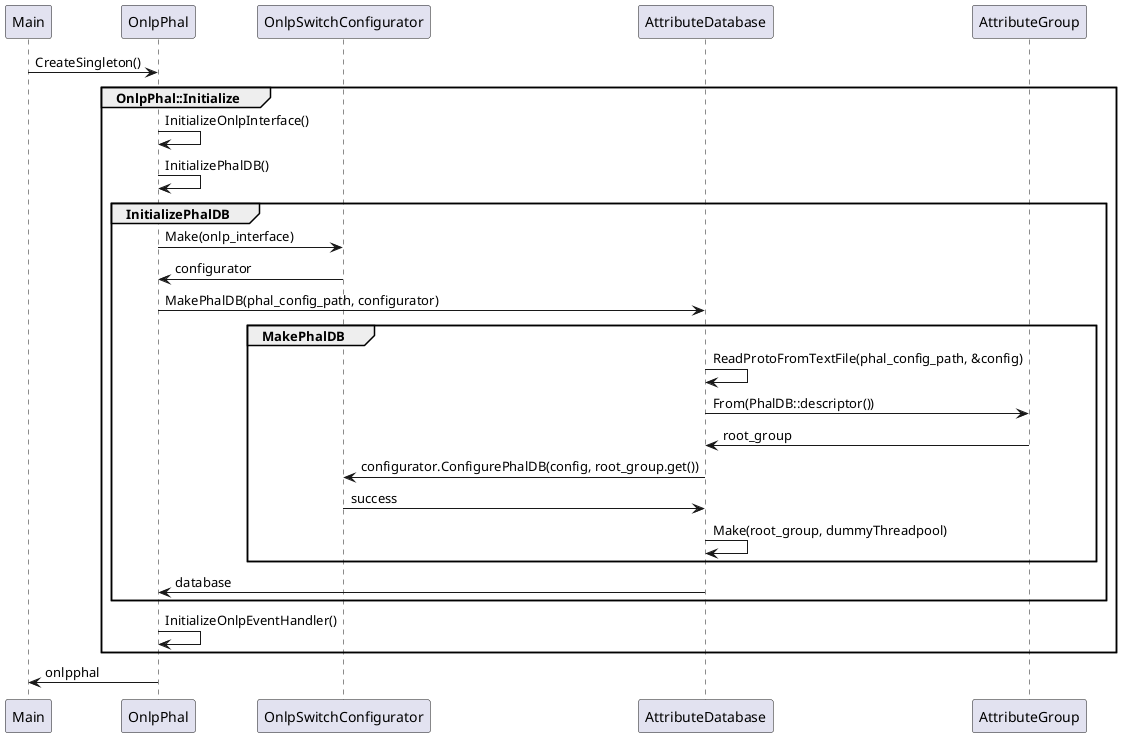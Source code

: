 @startuml
Main -> OnlpPhal: CreateSingleton()
group OnlpPhal::Initialize
  OnlpPhal -> OnlpPhal: InitializeOnlpInterface()
  OnlpPhal -> OnlpPhal: InitializePhalDB()
  group InitializePhalDB
    OnlpPhal -> OnlpSwitchConfigurator: Make(onlp_interface)
    OnlpPhal <- OnlpSwitchConfigurator: configurator
    OnlpPhal -> AttributeDatabase: MakePhalDB(phal_config_path, configurator)
    group MakePhalDB
      AttributeDatabase -> AttributeDatabase: ReadProtoFromTextFile(phal_config_path, &config)
      AttributeDatabase -> AttributeGroup: From(PhalDB::descriptor())
      AttributeDatabase <- AttributeGroup: root_group
      AttributeDatabase -> OnlpSwitchConfigurator: configurator.ConfigurePhalDB(config, root_group.get())
      AttributeDatabase <- OnlpSwitchConfigurator: success
      AttributeDatabase -> AttributeDatabase: Make(root_group, dummyThreadpool)
    end
    OnlpPhal <- AttributeDatabase: database
  end
  OnlpPhal -> OnlpPhal: InitializeOnlpEventHandler()
end
Main <- OnlpPhal: onlpphal
@enduml

